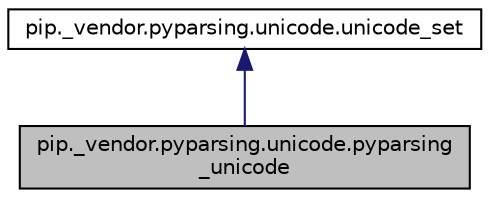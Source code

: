 digraph "pip._vendor.pyparsing.unicode.pyparsing_unicode"
{
 // LATEX_PDF_SIZE
  edge [fontname="Helvetica",fontsize="10",labelfontname="Helvetica",labelfontsize="10"];
  node [fontname="Helvetica",fontsize="10",shape=record];
  Node1 [label="pip._vendor.pyparsing.unicode.pyparsing\l_unicode",height=0.2,width=0.4,color="black", fillcolor="grey75", style="filled", fontcolor="black",tooltip=" "];
  Node2 -> Node1 [dir="back",color="midnightblue",fontsize="10",style="solid",fontname="Helvetica"];
  Node2 [label="pip._vendor.pyparsing.unicode.unicode_set",height=0.2,width=0.4,color="black", fillcolor="white", style="filled",URL="$classpip_1_1__vendor_1_1pyparsing_1_1unicode_1_1unicode__set.html",tooltip=" "];
}
